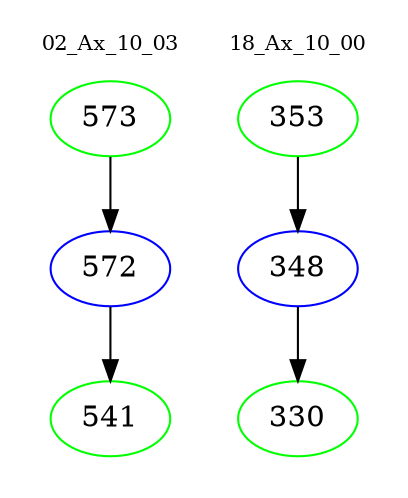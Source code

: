 digraph{
subgraph cluster_0 {
color = white
label = "02_Ax_10_03";
fontsize=10;
T0_573 [label="573", color="green"]
T0_573 -> T0_572 [color="black"]
T0_572 [label="572", color="blue"]
T0_572 -> T0_541 [color="black"]
T0_541 [label="541", color="green"]
}
subgraph cluster_1 {
color = white
label = "18_Ax_10_00";
fontsize=10;
T1_353 [label="353", color="green"]
T1_353 -> T1_348 [color="black"]
T1_348 [label="348", color="blue"]
T1_348 -> T1_330 [color="black"]
T1_330 [label="330", color="green"]
}
}
